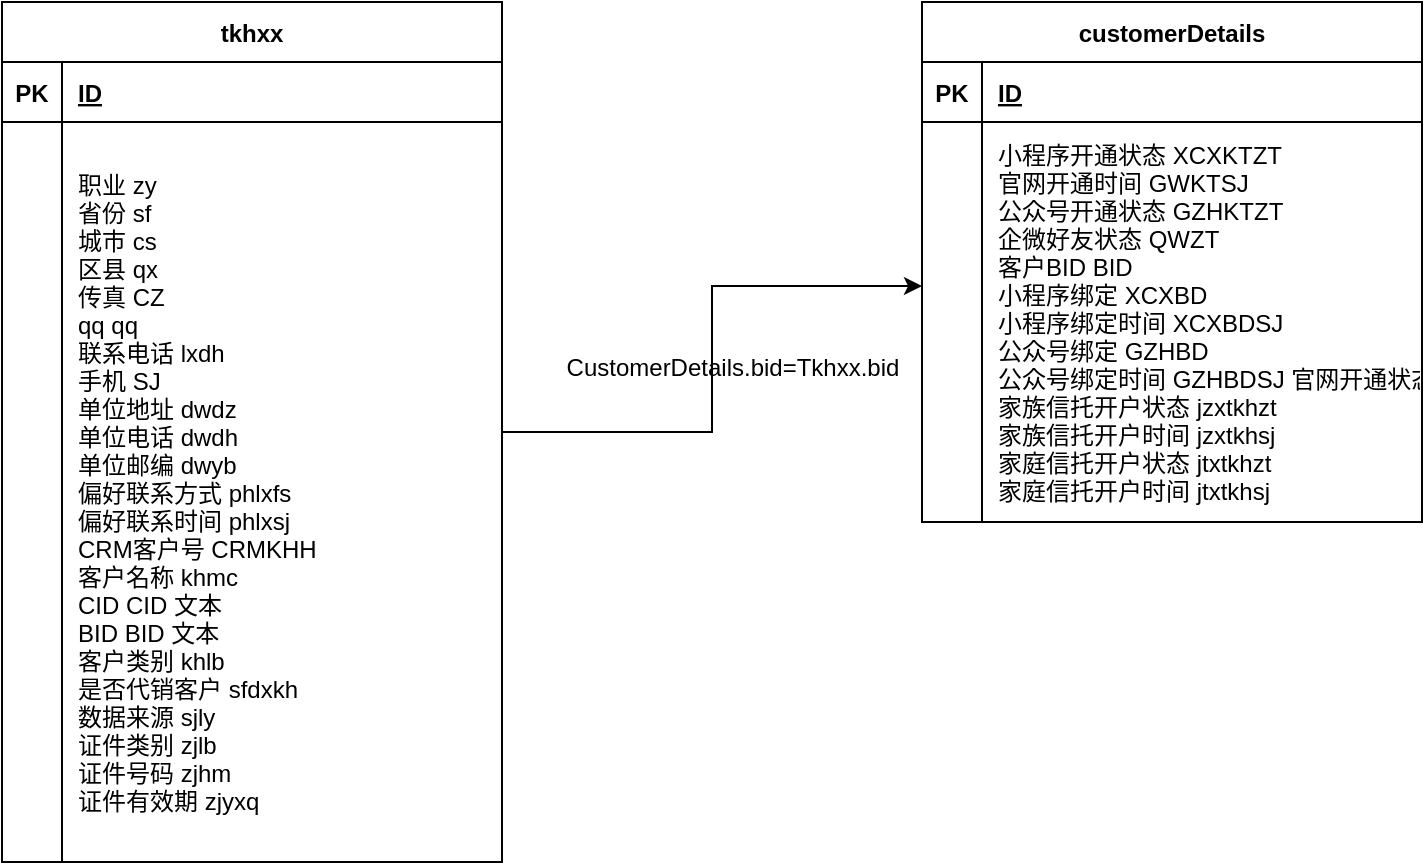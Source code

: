 <mxfile version="24.3.1" type="github">
  <diagram name="第 1 页" id="c9jaMydIYKVeHKnKNdFU">
    <mxGraphModel dx="1050" dy="530" grid="1" gridSize="10" guides="1" tooltips="1" connect="1" arrows="1" fold="1" page="1" pageScale="1" pageWidth="827" pageHeight="1169" math="1" shadow="0">
      <root>
        <mxCell id="0" />
        <mxCell id="1" parent="0" />
        <mxCell id="n09hb35C3SaZ0HMCV6d4-11" value="customerDetails" style="shape=table;startSize=30;container=1;collapsible=1;childLayout=tableLayout;fixedRows=1;rowLines=0;fontStyle=1;align=center;resizeLast=1;" parent="1" vertex="1">
          <mxGeometry x="500" y="100" width="250" height="260" as="geometry" />
        </mxCell>
        <mxCell id="n09hb35C3SaZ0HMCV6d4-12" value="" style="shape=tableRow;horizontal=0;startSize=0;swimlaneHead=0;swimlaneBody=0;fillColor=none;collapsible=0;dropTarget=0;points=[[0,0.5],[1,0.5]];portConstraint=eastwest;strokeColor=inherit;top=0;left=0;right=0;bottom=1;" parent="n09hb35C3SaZ0HMCV6d4-11" vertex="1">
          <mxGeometry y="30" width="250" height="30" as="geometry" />
        </mxCell>
        <mxCell id="n09hb35C3SaZ0HMCV6d4-13" value="PK" style="shape=partialRectangle;overflow=hidden;connectable=0;fillColor=none;strokeColor=inherit;top=0;left=0;bottom=0;right=0;fontStyle=1;" parent="n09hb35C3SaZ0HMCV6d4-12" vertex="1">
          <mxGeometry width="30" height="30" as="geometry">
            <mxRectangle width="30" height="30" as="alternateBounds" />
          </mxGeometry>
        </mxCell>
        <mxCell id="n09hb35C3SaZ0HMCV6d4-14" value="ID " style="shape=partialRectangle;overflow=hidden;connectable=0;fillColor=none;align=left;strokeColor=inherit;top=0;left=0;bottom=0;right=0;spacingLeft=6;fontStyle=5;" parent="n09hb35C3SaZ0HMCV6d4-12" vertex="1">
          <mxGeometry x="30" width="220" height="30" as="geometry">
            <mxRectangle width="220" height="30" as="alternateBounds" />
          </mxGeometry>
        </mxCell>
        <mxCell id="n09hb35C3SaZ0HMCV6d4-15" value="" style="shape=tableRow;horizontal=0;startSize=0;swimlaneHead=0;swimlaneBody=0;fillColor=none;collapsible=0;dropTarget=0;points=[[0,0.5],[1,0.5]];portConstraint=eastwest;strokeColor=inherit;top=0;left=0;right=0;bottom=0;" parent="n09hb35C3SaZ0HMCV6d4-11" vertex="1">
          <mxGeometry y="60" width="250" height="200" as="geometry" />
        </mxCell>
        <mxCell id="n09hb35C3SaZ0HMCV6d4-16" value="" style="shape=partialRectangle;overflow=hidden;connectable=0;fillColor=none;strokeColor=inherit;top=0;left=0;bottom=0;right=0;" parent="n09hb35C3SaZ0HMCV6d4-15" vertex="1">
          <mxGeometry width="30" height="200" as="geometry">
            <mxRectangle width="30" height="200" as="alternateBounds" />
          </mxGeometry>
        </mxCell>
        <mxCell id="n09hb35C3SaZ0HMCV6d4-17" value="小程序开通状态&#x9;XCXKTZT&#x9;&#xa;官网开通时间&#x9;GWKTSJ&#x9;&#xa;公众号开通状态&#x9;GZHKTZT&#x9;&#xa;企微好友状态&#x9;QWZT&#x9;&#xa;客户BID&#x9;BID&#x9;&#xa;小程序绑定&#x9;&#x9;XCXBD&#xa;小程序绑定时间&#x9;XCXBDSJ&#xa;公众号绑定&#x9;&#x9;GZHBD&#xa;公众号绑定时间&#x9;GZHBDSJ&#x9;官网开通状态&#x9;GWKTZT&#x9;&#xa;家族信托开户状态&#x9;jzxtkhzt&#xa;家族信托开户时间&#x9;jzxtkhsj&#xa;家庭信托开户状态&#x9;jtxtkhzt&#xa;家庭信托开户时间&#x9;jtxtkhsj" style="shape=partialRectangle;overflow=hidden;connectable=0;fillColor=none;align=left;strokeColor=inherit;top=0;left=0;bottom=0;right=0;spacingLeft=6;" parent="n09hb35C3SaZ0HMCV6d4-15" vertex="1">
          <mxGeometry x="30" width="220" height="200" as="geometry">
            <mxRectangle width="220" height="200" as="alternateBounds" />
          </mxGeometry>
        </mxCell>
        <mxCell id="djvD9O08M6SYgPZ7F1f--12" value="tkhxx" style="shape=table;startSize=30;container=1;collapsible=1;childLayout=tableLayout;fixedRows=1;rowLines=0;fontStyle=1;align=center;resizeLast=1;" parent="1" vertex="1">
          <mxGeometry x="40" y="100" width="250" height="430" as="geometry" />
        </mxCell>
        <mxCell id="djvD9O08M6SYgPZ7F1f--13" value="" style="shape=tableRow;horizontal=0;startSize=0;swimlaneHead=0;swimlaneBody=0;fillColor=none;collapsible=0;dropTarget=0;points=[[0,0.5],[1,0.5]];portConstraint=eastwest;strokeColor=inherit;top=0;left=0;right=0;bottom=1;" parent="djvD9O08M6SYgPZ7F1f--12" vertex="1">
          <mxGeometry y="30" width="250" height="30" as="geometry" />
        </mxCell>
        <mxCell id="djvD9O08M6SYgPZ7F1f--14" value="PK" style="shape=partialRectangle;overflow=hidden;connectable=0;fillColor=none;strokeColor=inherit;top=0;left=0;bottom=0;right=0;fontStyle=1;" parent="djvD9O08M6SYgPZ7F1f--13" vertex="1">
          <mxGeometry width="30" height="30" as="geometry">
            <mxRectangle width="30" height="30" as="alternateBounds" />
          </mxGeometry>
        </mxCell>
        <mxCell id="djvD9O08M6SYgPZ7F1f--15" value="ID " style="shape=partialRectangle;overflow=hidden;connectable=0;fillColor=none;align=left;strokeColor=inherit;top=0;left=0;bottom=0;right=0;spacingLeft=6;fontStyle=5;" parent="djvD9O08M6SYgPZ7F1f--13" vertex="1">
          <mxGeometry x="30" width="220" height="30" as="geometry">
            <mxRectangle width="220" height="30" as="alternateBounds" />
          </mxGeometry>
        </mxCell>
        <mxCell id="djvD9O08M6SYgPZ7F1f--16" value="" style="shape=tableRow;horizontal=0;startSize=0;swimlaneHead=0;swimlaneBody=0;fillColor=none;collapsible=0;dropTarget=0;points=[[0,0.5],[1,0.5]];portConstraint=eastwest;strokeColor=inherit;top=0;left=0;right=0;bottom=0;" parent="djvD9O08M6SYgPZ7F1f--12" vertex="1">
          <mxGeometry y="60" width="250" height="370" as="geometry" />
        </mxCell>
        <mxCell id="djvD9O08M6SYgPZ7F1f--17" value="" style="shape=partialRectangle;overflow=hidden;connectable=0;fillColor=none;strokeColor=inherit;top=0;left=0;bottom=0;right=0;" parent="djvD9O08M6SYgPZ7F1f--16" vertex="1">
          <mxGeometry width="30" height="370" as="geometry">
            <mxRectangle width="30" height="370" as="alternateBounds" />
          </mxGeometry>
        </mxCell>
        <mxCell id="djvD9O08M6SYgPZ7F1f--18" value="职业&#x9;zy&#x9;&#xa;省份&#x9;sf&#x9;&#xa;城市&#x9;cs&#x9;&#xa;区县&#x9;qx&#x9;&#xa;传真&#x9;CZ&#x9;&#xa;qq&#x9;qq&#x9;&#x9;&#xa;联系电话&#x9;lxdh&#x9;&#xa;手机&#x9;&#x9;SJ&#x9;&#x9;&#xa;单位地址&#x9;dwdz&#x9;&#xa;单位电话&#x9;dwdh&#x9;&#xa;单位邮编&#x9;dwyb&#x9;&#xa;偏好联系方式&#x9;phlxfs&#x9;&#xa;偏好联系时间&#x9;phlxsj&#x9;&#xa;CRM客户号&#x9;CRMKHH&#xa;客户名称&#x9;khmc&#x9;&#xa;CID&#x9;CID&#x9;文本&#x9;&#xa;BID&#x9;BID&#x9;文本&#x9;&#xa;客户类别&#x9;khlb&#x9;&#xa;是否代销客户&#x9;sfdxkh&#x9;&#xa;数据来源&#x9;sjly&#x9;&#xa;证件类别&#x9;zjlb&#x9;&#xa;证件号码&#x9;zjhm&#x9;&#xa;证件有效期&#x9;zjyxq&#x9;" style="shape=partialRectangle;overflow=hidden;connectable=0;fillColor=none;align=left;strokeColor=inherit;top=0;left=0;bottom=0;right=0;spacingLeft=6;" parent="djvD9O08M6SYgPZ7F1f--16" vertex="1">
          <mxGeometry x="30" width="220" height="370" as="geometry">
            <mxRectangle width="220" height="370" as="alternateBounds" />
          </mxGeometry>
        </mxCell>
        <mxCell id="djvD9O08M6SYgPZ7F1f--19" style="edgeStyle=orthogonalEdgeStyle;rounded=0;orthogonalLoop=1;jettySize=auto;html=1;entryX=0;entryY=0.41;entryDx=0;entryDy=0;entryPerimeter=0;" parent="1" source="djvD9O08M6SYgPZ7F1f--12" target="n09hb35C3SaZ0HMCV6d4-15" edge="1">
          <mxGeometry relative="1" as="geometry" />
        </mxCell>
        <mxCell id="djvD9O08M6SYgPZ7F1f--20" value="CustomerDetails.bid=Tkhxx.bid" style="text;html=1;align=center;verticalAlign=middle;resizable=0;points=[];autosize=1;strokeColor=none;fillColor=none;" parent="1" vertex="1">
          <mxGeometry x="310" y="268" width="190" height="30" as="geometry" />
        </mxCell>
      </root>
    </mxGraphModel>
  </diagram>
</mxfile>

